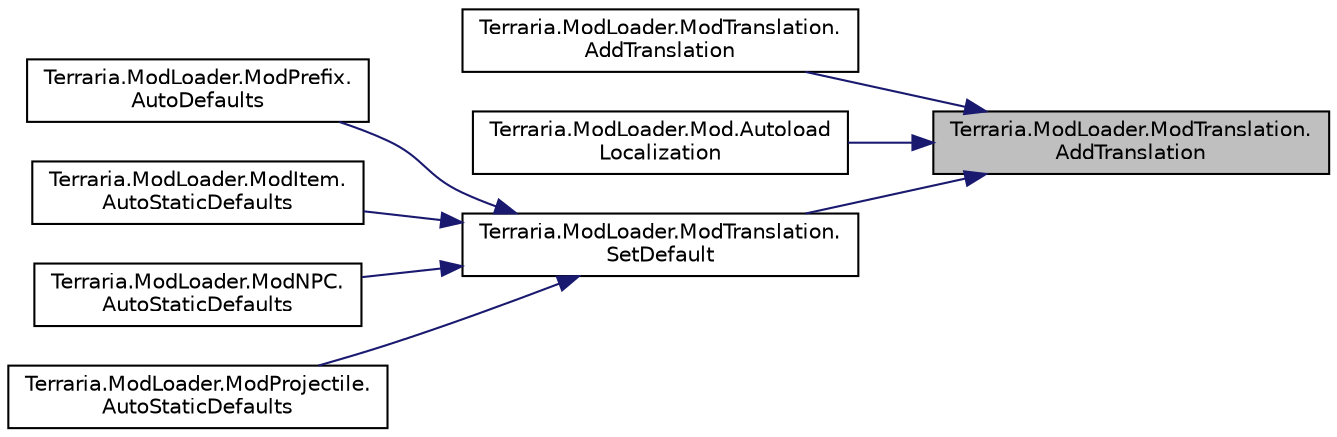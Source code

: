 digraph "Terraria.ModLoader.ModTranslation.AddTranslation"
{
 // LATEX_PDF_SIZE
  edge [fontname="Helvetica",fontsize="10",labelfontname="Helvetica",labelfontsize="10"];
  node [fontname="Helvetica",fontsize="10",shape=record];
  rankdir="RL";
  Node1 [label="Terraria.ModLoader.ModTranslation.\lAddTranslation",height=0.2,width=0.4,color="black", fillcolor="grey75", style="filled", fontcolor="black",tooltip=" "];
  Node1 -> Node2 [dir="back",color="midnightblue",fontsize="10",style="solid",fontname="Helvetica"];
  Node2 [label="Terraria.ModLoader.ModTranslation.\lAddTranslation",height=0.2,width=0.4,color="black", fillcolor="white", style="filled",URL="$class_terraria_1_1_mod_loader_1_1_mod_translation.html#adcd52c49bf872babe881d662d1bacf35",tooltip=" "];
  Node1 -> Node3 [dir="back",color="midnightblue",fontsize="10",style="solid",fontname="Helvetica"];
  Node3 [label="Terraria.ModLoader.Mod.Autoload\lLocalization",height=0.2,width=0.4,color="black", fillcolor="white", style="filled",URL="$class_terraria_1_1_mod_loader_1_1_mod.html#a8840e62fb08821a9d6d8769f0fdbd58a",tooltip="Loads .lang files"];
  Node1 -> Node4 [dir="back",color="midnightblue",fontsize="10",style="solid",fontname="Helvetica"];
  Node4 [label="Terraria.ModLoader.ModTranslation.\lSetDefault",height=0.2,width=0.4,color="black", fillcolor="white", style="filled",URL="$class_terraria_1_1_mod_loader_1_1_mod_translation.html#a170d1dcc6361482e8b9874c44a31954b",tooltip=" "];
  Node4 -> Node5 [dir="back",color="midnightblue",fontsize="10",style="solid",fontname="Helvetica"];
  Node5 [label="Terraria.ModLoader.ModPrefix.\lAutoDefaults",height=0.2,width=0.4,color="black", fillcolor="white", style="filled",URL="$class_terraria_1_1_mod_loader_1_1_mod_prefix.html#ab17ffafd13b5784b4202de347fb05324",tooltip=" "];
  Node4 -> Node6 [dir="back",color="midnightblue",fontsize="10",style="solid",fontname="Helvetica"];
  Node6 [label="Terraria.ModLoader.ModItem.\lAutoStaticDefaults",height=0.2,width=0.4,color="black", fillcolor="white", style="filled",URL="$class_terraria_1_1_mod_loader_1_1_mod_item.html#aae528c9f401b23845f68032e0e5514af",tooltip="Automatically sets certain static defaults. Override this if you do not want the properties to be set..."];
  Node4 -> Node7 [dir="back",color="midnightblue",fontsize="10",style="solid",fontname="Helvetica"];
  Node7 [label="Terraria.ModLoader.ModNPC.\lAutoStaticDefaults",height=0.2,width=0.4,color="black", fillcolor="white", style="filled",URL="$class_terraria_1_1_mod_loader_1_1_mod_n_p_c.html#a7e88ceafdeafdc02677acbbe09176060",tooltip="Automatically sets certain static defaults. Override this if you do not want the properties to be set..."];
  Node4 -> Node8 [dir="back",color="midnightblue",fontsize="10",style="solid",fontname="Helvetica"];
  Node8 [label="Terraria.ModLoader.ModProjectile.\lAutoStaticDefaults",height=0.2,width=0.4,color="black", fillcolor="white", style="filled",URL="$class_terraria_1_1_mod_loader_1_1_mod_projectile.html#ae5eb3338bf93c693f7367a824e39d242",tooltip="Automatically sets certain static defaults. Override this if you do not want the properties to be set..."];
}
